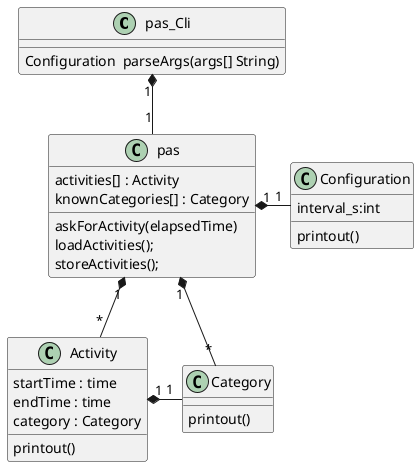 @startuml

class pas_Cli{
  Configuration  parseArgs(args[] String)
}

class pas {
    activities[] : Activity
    knownCategories[] : Category


    askForActivity(elapsedTime)
    loadActivities();
    storeActivities();
}

class Activity {
    startTime : time
    endTime : time
    category : Category

    printout()
}

class Configuration {
    interval_s:int
    printout()
}

class Category {
    printout()
}

pas_Cli "1" *-- "1" pas
pas "1" *- "1" Configuration
pas "1" *-- "*" Activity
pas "1" *-- "*" Category

Activity "1" *- "1" Category

@enduml

@startuml
(*)->as
@enduml